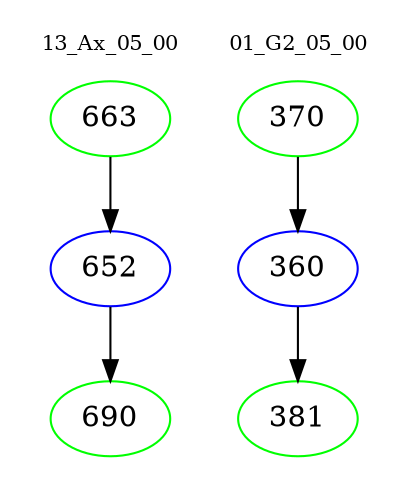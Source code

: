 digraph{
subgraph cluster_0 {
color = white
label = "13_Ax_05_00";
fontsize=10;
T0_663 [label="663", color="green"]
T0_663 -> T0_652 [color="black"]
T0_652 [label="652", color="blue"]
T0_652 -> T0_690 [color="black"]
T0_690 [label="690", color="green"]
}
subgraph cluster_1 {
color = white
label = "01_G2_05_00";
fontsize=10;
T1_370 [label="370", color="green"]
T1_370 -> T1_360 [color="black"]
T1_360 [label="360", color="blue"]
T1_360 -> T1_381 [color="black"]
T1_381 [label="381", color="green"]
}
}

